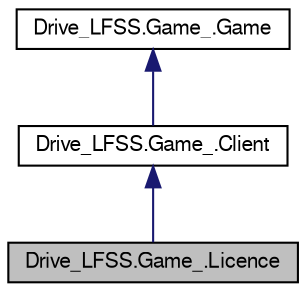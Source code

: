 digraph G
{
  bgcolor="transparent";
  edge [fontname="FreeSans",fontsize=10,labelfontname="FreeSans",labelfontsize=10];
  node [fontname="FreeSans",fontsize=10,shape=record];
  Node1 [label="Drive_LFSS.Game_.Licence",height=0.2,width=0.4,color="black", fillcolor="grey75", style="filled" fontcolor="black"];
  Node2 -> Node1 [dir=back,color="midnightblue",fontsize=10,style="solid",fontname="FreeSans"];
  Node2 [label="Drive_LFSS.Game_.Client",height=0.2,width=0.4,color="black",URL="$class_drive___l_f_s_s_1_1_game___1_1_client.html"];
  Node3 -> Node2 [dir=back,color="midnightblue",fontsize=10,style="solid",fontname="FreeSans"];
  Node3 [label="Drive_LFSS.Game_.Game",height=0.2,width=0.4,color="black",URL="$class_drive___l_f_s_s_1_1_game___1_1_game.html"];
}
